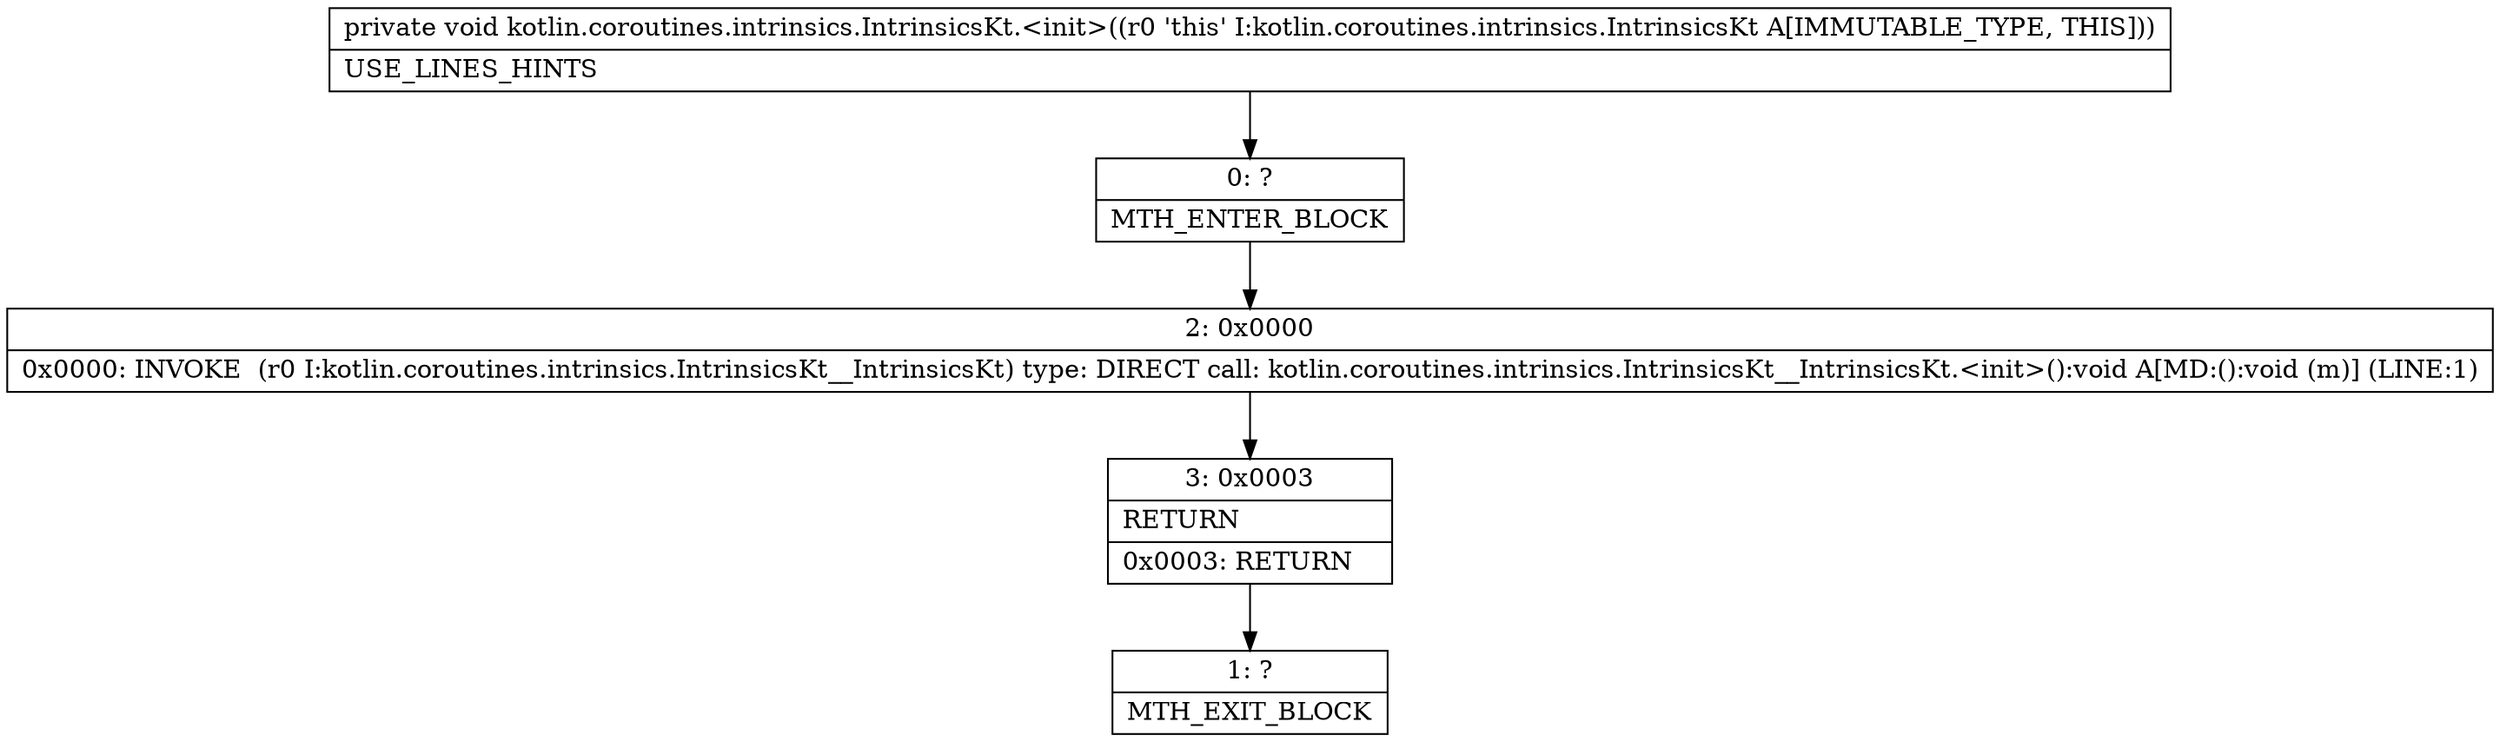 digraph "CFG forkotlin.coroutines.intrinsics.IntrinsicsKt.\<init\>()V" {
Node_0 [shape=record,label="{0\:\ ?|MTH_ENTER_BLOCK\l}"];
Node_2 [shape=record,label="{2\:\ 0x0000|0x0000: INVOKE  (r0 I:kotlin.coroutines.intrinsics.IntrinsicsKt__IntrinsicsKt) type: DIRECT call: kotlin.coroutines.intrinsics.IntrinsicsKt__IntrinsicsKt.\<init\>():void A[MD:():void (m)] (LINE:1)\l}"];
Node_3 [shape=record,label="{3\:\ 0x0003|RETURN\l|0x0003: RETURN   \l}"];
Node_1 [shape=record,label="{1\:\ ?|MTH_EXIT_BLOCK\l}"];
MethodNode[shape=record,label="{private void kotlin.coroutines.intrinsics.IntrinsicsKt.\<init\>((r0 'this' I:kotlin.coroutines.intrinsics.IntrinsicsKt A[IMMUTABLE_TYPE, THIS]))  | USE_LINES_HINTS\l}"];
MethodNode -> Node_0;Node_0 -> Node_2;
Node_2 -> Node_3;
Node_3 -> Node_1;
}

